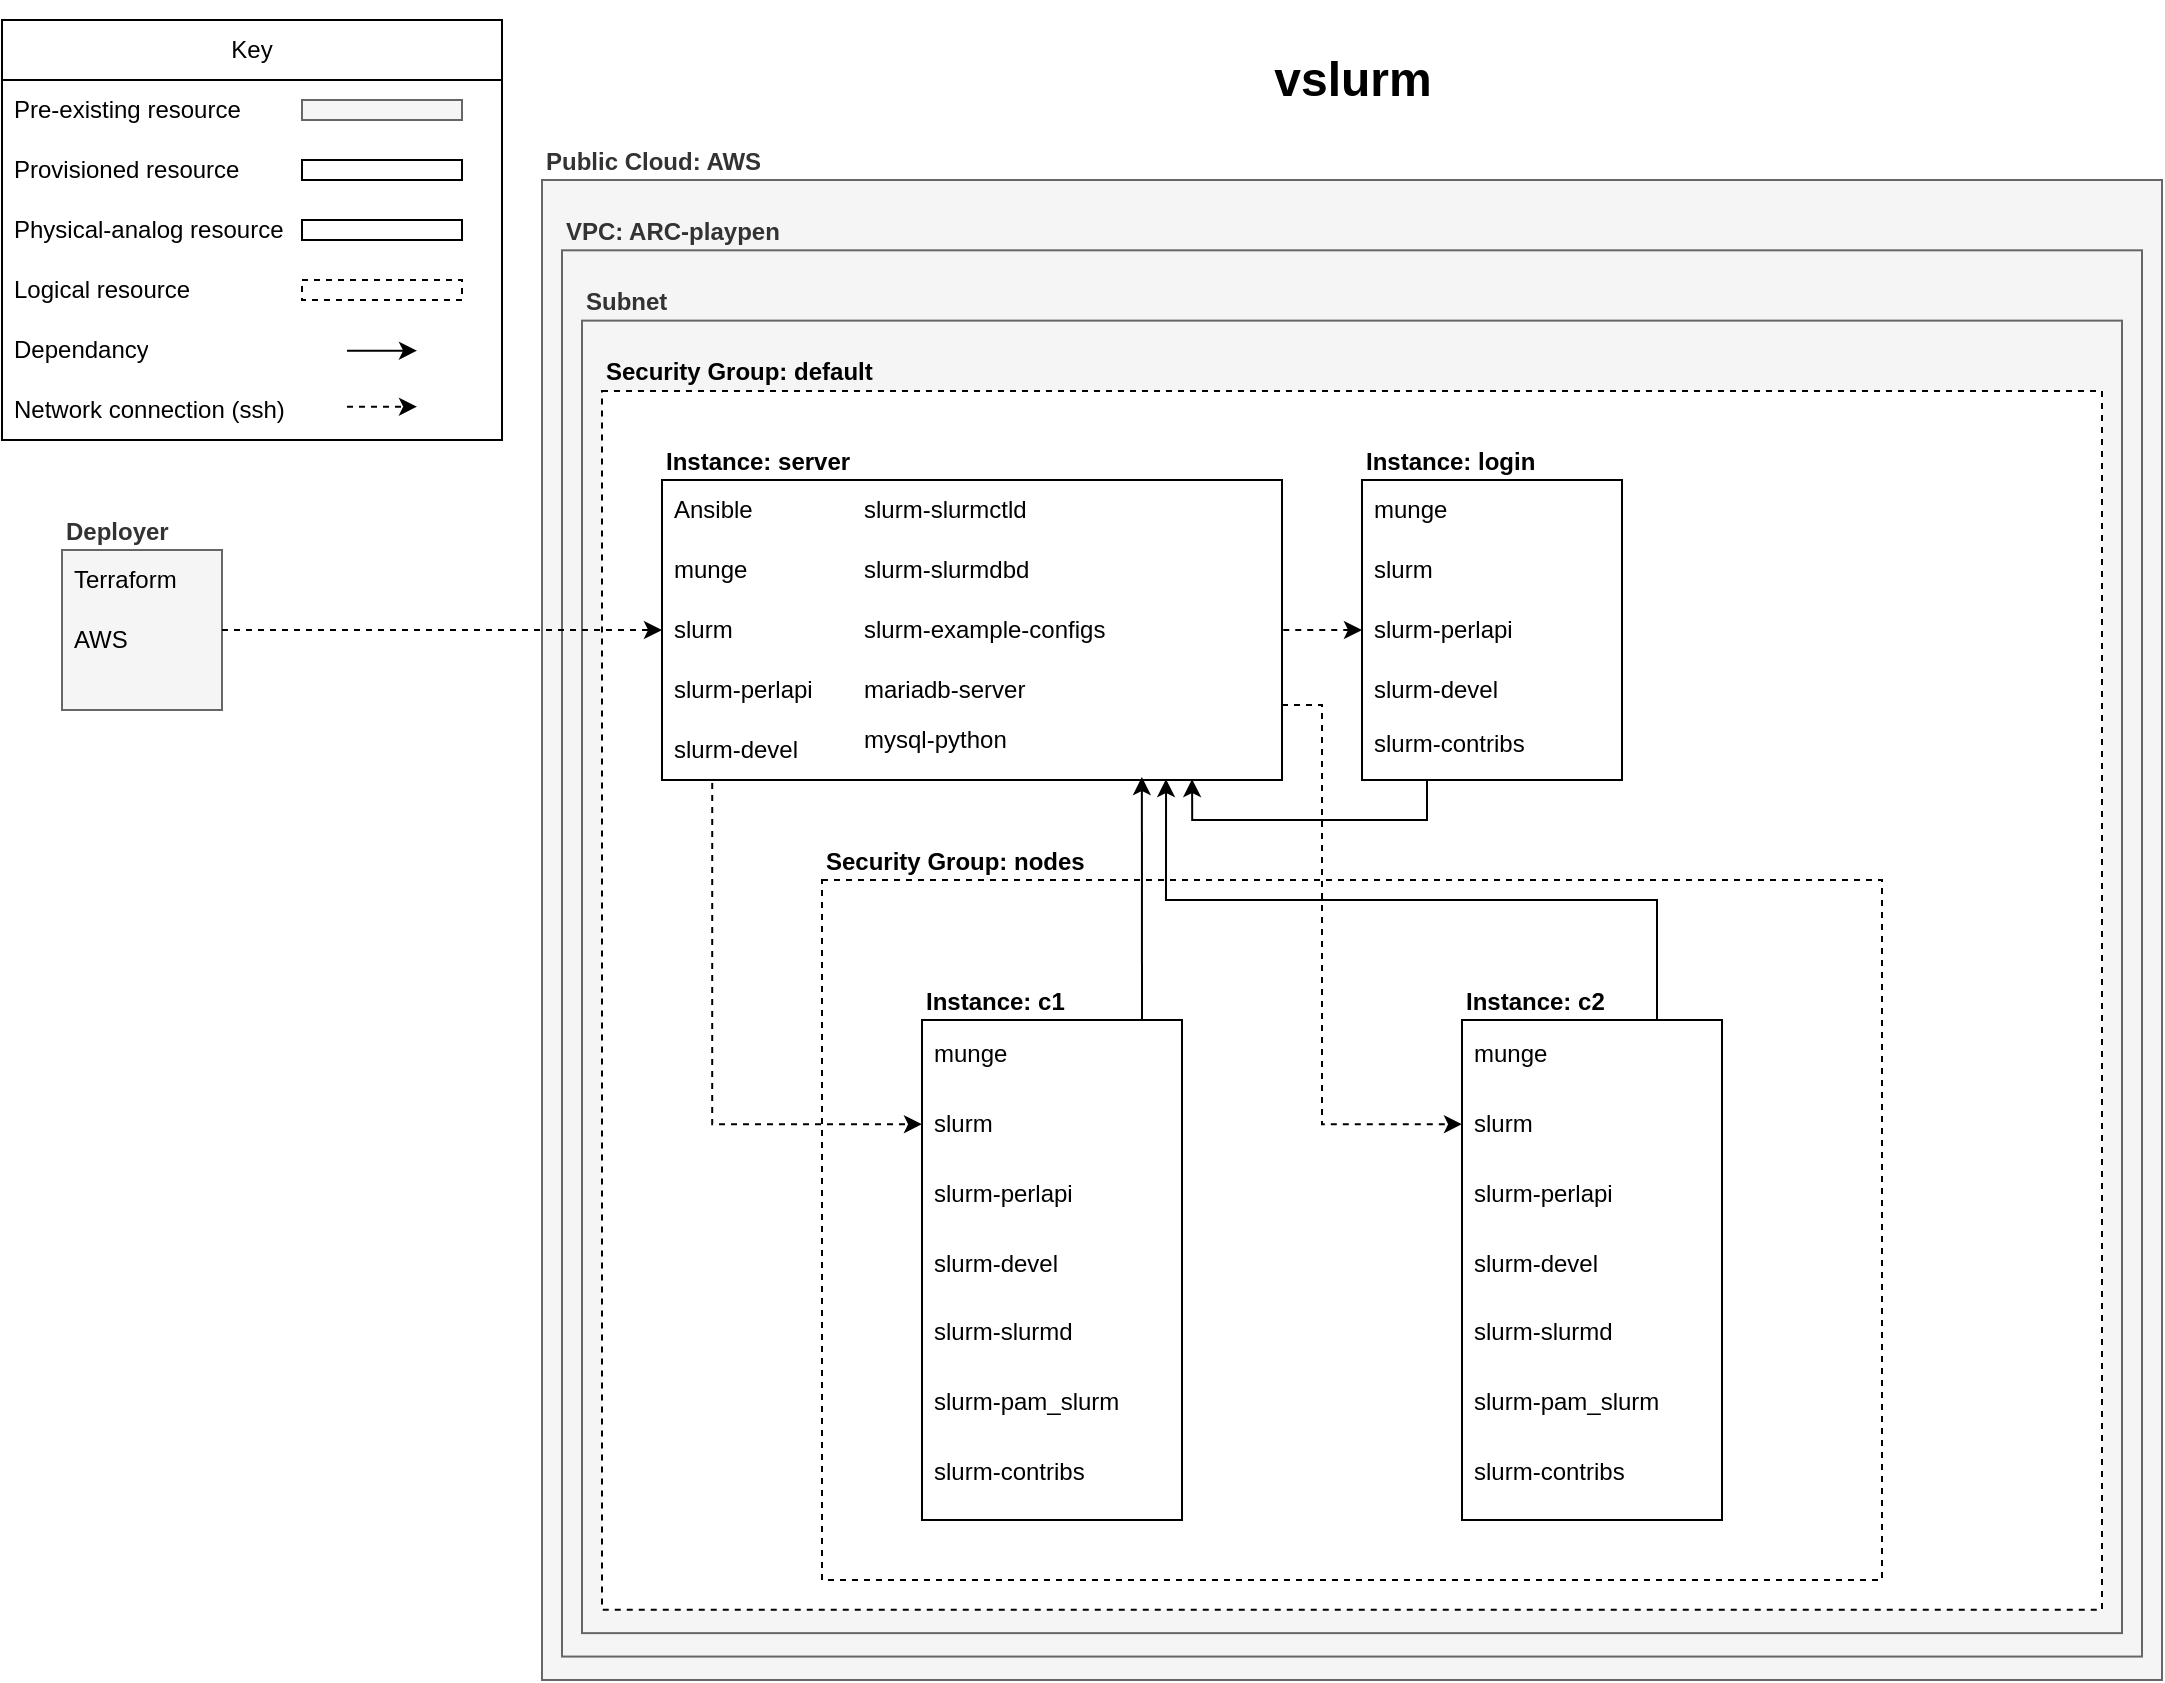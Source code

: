 <mxfile version="21.6.8" type="device" pages="2">
  <diagram id="R2lEEEUBdFMjLlhIrx00" name="terraform-aws-vslurm">
    <mxGraphModel dx="954" dy="699" grid="1" gridSize="10" guides="1" tooltips="1" connect="1" arrows="1" fold="1" page="1" pageScale="1" pageWidth="1100" pageHeight="850" background="#ffffff" math="0" shadow="0" extFonts="Permanent Marker^https://fonts.googleapis.com/css?family=Permanent+Marker">
      <root>
        <mxCell id="0" />
        <mxCell id="1" parent="0" />
        <mxCell id="lVdJ5okyVaeWlHZviQlS-67" value="" style="group;movable=0;resizable=0;rotatable=0;deletable=0;editable=0;locked=1;connectable=0;" parent="1" vertex="1" connectable="0">
          <mxGeometry x="280" y="90" width="810" height="750" as="geometry" />
        </mxCell>
        <mxCell id="lVdJ5okyVaeWlHZviQlS-30" value="Public Cloud: AWS" style="text;html=1;strokeColor=#666666;fillColor=#f5f5f5;align=left;verticalAlign=bottom;whiteSpace=wrap;rounded=0;fontStyle=1;fontColor=#333333;labelPosition=center;verticalLabelPosition=top;" parent="lVdJ5okyVaeWlHZviQlS-67" vertex="1">
          <mxGeometry width="810" height="750" as="geometry" />
        </mxCell>
        <mxCell id="lVdJ5okyVaeWlHZviQlS-31" value="VPC: ARC-playpen" style="text;html=1;strokeColor=#666666;fillColor=#f5f5f5;align=left;verticalAlign=bottom;whiteSpace=wrap;rounded=0;fontStyle=1;fontColor=#333333;labelPosition=center;verticalLabelPosition=top;" parent="lVdJ5okyVaeWlHZviQlS-67" vertex="1">
          <mxGeometry x="10" y="35.156" width="790" height="703.125" as="geometry" />
        </mxCell>
        <mxCell id="lVdJ5okyVaeWlHZviQlS-32" value="Subnet" style="text;html=1;strokeColor=#666666;fillColor=#f5f5f5;align=left;verticalAlign=bottom;whiteSpace=wrap;rounded=0;fontStyle=1;fontColor=#333333;labelPosition=center;verticalLabelPosition=top;" parent="lVdJ5okyVaeWlHZviQlS-67" vertex="1">
          <mxGeometry x="20" y="70.312" width="770" height="656.25" as="geometry" />
        </mxCell>
        <mxCell id="lVdJ5okyVaeWlHZviQlS-33" value="Security Group: default" style="text;html=1;align=left;verticalAlign=bottom;whiteSpace=wrap;rounded=0;fontStyle=1;labelPosition=center;verticalLabelPosition=top;strokeColor=default;fillColor=default;dashed=1;" parent="lVdJ5okyVaeWlHZviQlS-67" vertex="1">
          <mxGeometry x="30" y="105.469" width="750" height="609.375" as="geometry" />
        </mxCell>
        <mxCell id="lVdJ5okyVaeWlHZviQlS-16" value="Key" style="swimlane;fontStyle=0;childLayout=stackLayout;horizontal=1;startSize=30;horizontalStack=0;resizeParent=1;resizeParentMax=0;resizeLast=0;collapsible=1;marginBottom=0;whiteSpace=wrap;html=1;movable=1;resizable=1;rotatable=1;deletable=1;editable=1;locked=0;connectable=1;" parent="1" vertex="1">
          <mxGeometry x="10" y="10" width="250" height="210" as="geometry" />
        </mxCell>
        <mxCell id="lVdJ5okyVaeWlHZviQlS-17" value="Pre-existing resource" style="text;strokeColor=none;fillColor=none;align=left;verticalAlign=middle;spacingLeft=4;spacingRight=4;overflow=hidden;points=[[0,0.5],[1,0.5]];portConstraint=eastwest;rotatable=1;whiteSpace=wrap;html=1;movable=1;resizable=1;deletable=1;editable=1;locked=0;connectable=1;" parent="lVdJ5okyVaeWlHZviQlS-16" vertex="1">
          <mxGeometry y="30" width="250" height="30" as="geometry" />
        </mxCell>
        <mxCell id="lVdJ5okyVaeWlHZviQlS-18" value="Provisioned resource" style="text;strokeColor=none;fillColor=none;align=left;verticalAlign=middle;spacingLeft=4;spacingRight=4;overflow=hidden;points=[[0,0.5],[1,0.5]];portConstraint=eastwest;rotatable=1;whiteSpace=wrap;html=1;movable=1;resizable=1;deletable=1;editable=1;locked=0;connectable=1;" parent="lVdJ5okyVaeWlHZviQlS-16" vertex="1">
          <mxGeometry y="60" width="250" height="30" as="geometry" />
        </mxCell>
        <mxCell id="lVdJ5okyVaeWlHZviQlS-39" value="Physical-analog resource" style="text;strokeColor=none;fillColor=none;align=left;verticalAlign=middle;spacingLeft=4;spacingRight=4;overflow=hidden;points=[[0,0.5],[1,0.5]];portConstraint=eastwest;rotatable=0;whiteSpace=wrap;html=1;" parent="lVdJ5okyVaeWlHZviQlS-16" vertex="1">
          <mxGeometry y="90" width="250" height="30" as="geometry" />
        </mxCell>
        <mxCell id="lVdJ5okyVaeWlHZviQlS-40" value="Logical resource" style="text;strokeColor=none;fillColor=none;align=left;verticalAlign=middle;spacingLeft=4;spacingRight=4;overflow=hidden;points=[[0,0.5],[1,0.5]];portConstraint=eastwest;rotatable=0;whiteSpace=wrap;html=1;" parent="lVdJ5okyVaeWlHZviQlS-16" vertex="1">
          <mxGeometry y="120" width="250" height="30" as="geometry" />
        </mxCell>
        <mxCell id="lVdJ5okyVaeWlHZviQlS-19" value="Dependancy" style="text;strokeColor=none;fillColor=none;align=left;verticalAlign=middle;spacingLeft=4;spacingRight=4;overflow=hidden;points=[[0,0.5],[1,0.5]];portConstraint=eastwest;rotatable=1;whiteSpace=wrap;html=1;movable=1;resizable=1;deletable=1;editable=1;locked=0;connectable=1;" parent="lVdJ5okyVaeWlHZviQlS-16" vertex="1">
          <mxGeometry y="150" width="250" height="30" as="geometry" />
        </mxCell>
        <mxCell id="lVdJ5okyVaeWlHZviQlS-20" value="Network connection (ssh)" style="text;strokeColor=none;fillColor=none;align=left;verticalAlign=middle;spacingLeft=4;spacingRight=4;overflow=hidden;points=[[0,0.5],[1,0.5]];portConstraint=eastwest;rotatable=1;whiteSpace=wrap;html=1;movable=1;resizable=1;deletable=1;editable=1;locked=0;connectable=1;" parent="lVdJ5okyVaeWlHZviQlS-16" vertex="1">
          <mxGeometry y="180" width="250" height="30" as="geometry" />
        </mxCell>
        <mxCell id="lVdJ5okyVaeWlHZviQlS-26" value="" style="rounded=0;whiteSpace=wrap;html=1;fillColor=#f5f5f5;fontColor=#333333;strokeColor=#666666;movable=1;resizable=1;rotatable=1;deletable=1;editable=1;locked=0;connectable=1;" parent="1" vertex="1">
          <mxGeometry x="160" y="50" width="80" height="10" as="geometry" />
        </mxCell>
        <mxCell id="lVdJ5okyVaeWlHZviQlS-27" value="" style="rounded=0;whiteSpace=wrap;html=1;movable=1;resizable=1;rotatable=1;deletable=1;editable=1;locked=0;connectable=1;" parent="1" vertex="1">
          <mxGeometry x="160" y="80" width="80" height="10" as="geometry" />
        </mxCell>
        <mxCell id="lVdJ5okyVaeWlHZviQlS-28" value="" style="endArrow=classic;html=1;rounded=0;movable=1;resizable=1;rotatable=1;deletable=1;editable=1;locked=0;connectable=1;" parent="1" edge="1">
          <mxGeometry width="50" height="50" relative="1" as="geometry">
            <mxPoint x="182.5" y="175.33" as="sourcePoint" />
            <mxPoint x="217.5" y="175.33" as="targetPoint" />
          </mxGeometry>
        </mxCell>
        <mxCell id="lVdJ5okyVaeWlHZviQlS-29" value="" style="endArrow=classic;html=1;rounded=0;dashed=1;movable=1;resizable=1;rotatable=1;deletable=1;editable=1;locked=0;connectable=1;" parent="1" edge="1">
          <mxGeometry width="50" height="50" relative="1" as="geometry">
            <mxPoint x="182.5" y="203.33" as="sourcePoint" />
            <mxPoint x="217.5" y="203.33" as="targetPoint" />
          </mxGeometry>
        </mxCell>
        <mxCell id="lVdJ5okyVaeWlHZviQlS-34" value="&lt;h1&gt;&lt;font&gt;vslurm&lt;/font&gt;&lt;/h1&gt;" style="text;html=1;align=center;verticalAlign=middle;resizable=0;points=[];autosize=1;strokeColor=none;fillColor=none;fontFamily=Helvetica;" parent="1" vertex="1">
          <mxGeometry x="630" width="110" height="80" as="geometry" />
        </mxCell>
        <mxCell id="lVdJ5okyVaeWlHZviQlS-42" value="" style="rounded=0;whiteSpace=wrap;html=1;movable=1;resizable=1;rotatable=1;deletable=1;editable=1;locked=0;connectable=1;" parent="1" vertex="1">
          <mxGeometry x="160" y="110" width="80" height="10" as="geometry" />
        </mxCell>
        <mxCell id="lVdJ5okyVaeWlHZviQlS-43" value="" style="rounded=0;whiteSpace=wrap;html=1;movable=1;resizable=1;rotatable=1;deletable=1;editable=1;locked=0;connectable=1;dashed=1;" parent="1" vertex="1">
          <mxGeometry x="160" y="140" width="80" height="10" as="geometry" />
        </mxCell>
        <mxCell id="lVdJ5okyVaeWlHZviQlS-36" value="Security Group: nodes" style="text;html=1;align=left;verticalAlign=bottom;whiteSpace=wrap;rounded=0;fontStyle=1;labelPosition=center;verticalLabelPosition=top;strokeColor=default;fillColor=default;dashed=1;" parent="1" vertex="1">
          <mxGeometry x="420" y="440" width="530" height="350" as="geometry" />
        </mxCell>
        <mxCell id="lVdJ5okyVaeWlHZviQlS-58" style="edgeStyle=orthogonalEdgeStyle;rounded=0;orthogonalLoop=1;jettySize=auto;html=1;exitX=0.081;exitY=1.01;exitDx=0;exitDy=0;entryX=0;entryY=0.5;entryDx=0;entryDy=0;exitPerimeter=0;startArrow=none;startFill=0;dashed=1;endArrow=classic;endFill=1;" parent="1" source="lVdJ5okyVaeWlHZviQlS-44" target="lVdJ5okyVaeWlHZviQlS-99" edge="1">
          <mxGeometry relative="1" as="geometry">
            <mxPoint x="485" y="625" as="targetPoint" />
          </mxGeometry>
        </mxCell>
        <mxCell id="lVdJ5okyVaeWlHZviQlS-62" style="edgeStyle=orthogonalEdgeStyle;rounded=0;orthogonalLoop=1;jettySize=auto;html=1;exitX=1;exitY=0.75;exitDx=0;exitDy=0;dashed=1;entryX=0;entryY=0.5;entryDx=0;entryDy=0;" parent="1" source="lVdJ5okyVaeWlHZviQlS-44" target="lVdJ5okyVaeWlHZviQlS-76" edge="1">
          <mxGeometry relative="1" as="geometry">
            <Array as="points">
              <mxPoint x="670" y="353" />
              <mxPoint x="670" y="562" />
            </Array>
          </mxGeometry>
        </mxCell>
        <mxCell id="lVdJ5okyVaeWlHZviQlS-44" value="Instance: server" style="text;html=1;align=left;verticalAlign=bottom;whiteSpace=wrap;rounded=0;fontStyle=1;labelPosition=center;verticalLabelPosition=top;strokeColor=default;fillColor=default;" parent="1" vertex="1">
          <mxGeometry x="340" y="240" width="310" height="150" as="geometry" />
        </mxCell>
        <mxCell id="lVdJ5okyVaeWlHZviQlS-57" style="edgeStyle=orthogonalEdgeStyle;rounded=0;orthogonalLoop=1;jettySize=auto;html=1;exitX=0;exitY=0.5;exitDx=0;exitDy=0;entryX=1;entryY=0.5;entryDx=0;entryDy=0;dashed=1;startArrow=classic;startFill=1;endArrow=none;endFill=0;" parent="1" source="lVdJ5okyVaeWlHZviQlS-45" target="lVdJ5okyVaeWlHZviQlS-44" edge="1">
          <mxGeometry relative="1" as="geometry" />
        </mxCell>
        <mxCell id="lVdJ5okyVaeWlHZviQlS-65" style="edgeStyle=orthogonalEdgeStyle;rounded=0;orthogonalLoop=1;jettySize=auto;html=1;exitX=0.25;exitY=1;exitDx=0;exitDy=0;entryX=0.855;entryY=0.997;entryDx=0;entryDy=0;entryPerimeter=0;" parent="1" source="lVdJ5okyVaeWlHZviQlS-45" target="lVdJ5okyVaeWlHZviQlS-44" edge="1">
          <mxGeometry relative="1" as="geometry" />
        </mxCell>
        <mxCell id="lVdJ5okyVaeWlHZviQlS-45" value="Instance: login" style="text;html=1;align=left;verticalAlign=bottom;whiteSpace=wrap;rounded=0;fontStyle=1;labelPosition=center;verticalLabelPosition=top;strokeColor=default;fillColor=default;" parent="1" vertex="1">
          <mxGeometry x="690" y="240" width="130" height="150" as="geometry" />
        </mxCell>
        <mxCell id="lVdJ5okyVaeWlHZviQlS-60" style="edgeStyle=orthogonalEdgeStyle;rounded=0;orthogonalLoop=1;jettySize=auto;html=1;exitX=0.75;exitY=0;exitDx=0;exitDy=0;entryX=0.813;entryY=0.997;entryDx=0;entryDy=0;entryPerimeter=0;" parent="1" source="lVdJ5okyVaeWlHZviQlS-47" target="lVdJ5okyVaeWlHZviQlS-44" edge="1">
          <mxGeometry relative="1" as="geometry" />
        </mxCell>
        <mxCell id="lVdJ5okyVaeWlHZviQlS-15" value="Deployer" style="text;html=1;strokeColor=#666666;fillColor=#f5f5f5;align=left;verticalAlign=bottom;whiteSpace=wrap;rounded=0;fontStyle=1;fontColor=#333333;labelPosition=center;verticalLabelPosition=top;" parent="1" vertex="1">
          <mxGeometry x="40" y="275" width="80" height="80" as="geometry" />
        </mxCell>
        <mxCell id="lVdJ5okyVaeWlHZviQlS-54" style="edgeStyle=orthogonalEdgeStyle;rounded=0;orthogonalLoop=1;jettySize=auto;html=1;exitX=1;exitY=0.5;exitDx=0;exitDy=0;entryX=0;entryY=0.5;entryDx=0;entryDy=0;dashed=1;" parent="1" source="lVdJ5okyVaeWlHZviQlS-15" target="lVdJ5okyVaeWlHZviQlS-44" edge="1">
          <mxGeometry relative="1" as="geometry" />
        </mxCell>
        <mxCell id="lVdJ5okyVaeWlHZviQlS-35" value="Terraform" style="text;strokeColor=none;fillColor=none;align=left;verticalAlign=middle;spacingLeft=4;spacingRight=4;overflow=hidden;points=[[0,0.5],[1,0.5]];portConstraint=eastwest;rotatable=0;whiteSpace=wrap;html=1;" parent="1" vertex="1">
          <mxGeometry x="40" y="275" width="80" height="30" as="geometry" />
        </mxCell>
        <mxCell id="lVdJ5okyVaeWlHZviQlS-66" value="AWS" style="text;strokeColor=none;fillColor=none;align=left;verticalAlign=middle;spacingLeft=4;spacingRight=4;overflow=hidden;points=[[0,0.5],[1,0.5]];portConstraint=eastwest;rotatable=0;whiteSpace=wrap;html=1;" parent="1" vertex="1">
          <mxGeometry x="40" y="305" width="80" height="30" as="geometry" />
        </mxCell>
        <mxCell id="lVdJ5okyVaeWlHZviQlS-73" value="slurm" style="text;strokeColor=none;fillColor=none;align=left;verticalAlign=middle;spacingLeft=4;spacingRight=4;overflow=hidden;points=[[0,0.5],[1,0.5]];portConstraint=eastwest;rotatable=0;whiteSpace=wrap;html=1;" parent="1" vertex="1">
          <mxGeometry x="690" y="270" width="90" height="30" as="geometry" />
        </mxCell>
        <mxCell id="lVdJ5okyVaeWlHZviQlS-74" value="slurm-perlapi" style="text;strokeColor=none;fillColor=none;align=left;verticalAlign=middle;spacingLeft=4;spacingRight=4;overflow=hidden;points=[[0,0.5],[1,0.5]];portConstraint=eastwest;rotatable=0;whiteSpace=wrap;html=1;" parent="1" vertex="1">
          <mxGeometry x="690" y="300" width="90" height="30" as="geometry" />
        </mxCell>
        <mxCell id="lVdJ5okyVaeWlHZviQlS-75" value="slurm-devel" style="text;strokeColor=none;fillColor=none;align=left;verticalAlign=middle;spacingLeft=4;spacingRight=4;overflow=hidden;points=[[0,0.5],[1,0.5]];portConstraint=eastwest;rotatable=0;whiteSpace=wrap;html=1;" parent="1" vertex="1">
          <mxGeometry x="690" y="330" width="90" height="30" as="geometry" />
        </mxCell>
        <mxCell id="lVdJ5okyVaeWlHZviQlS-82" value="slurm-slurmctld" style="text;strokeColor=none;fillColor=none;align=left;verticalAlign=middle;spacingLeft=4;spacingRight=4;overflow=hidden;points=[[0,0.5],[1,0.5]];portConstraint=eastwest;rotatable=0;whiteSpace=wrap;html=1;" parent="1" vertex="1">
          <mxGeometry x="435" y="240" width="120" height="30" as="geometry" />
        </mxCell>
        <mxCell id="lVdJ5okyVaeWlHZviQlS-83" value="slurm-slurmdbd" style="text;strokeColor=none;fillColor=none;align=left;verticalAlign=middle;spacingLeft=4;spacingRight=4;overflow=hidden;points=[[0,0.5],[1,0.5]];portConstraint=eastwest;rotatable=0;whiteSpace=wrap;html=1;" parent="1" vertex="1">
          <mxGeometry x="435" y="270" width="120" height="30" as="geometry" />
        </mxCell>
        <mxCell id="lVdJ5okyVaeWlHZviQlS-68" value="Ansible" style="text;strokeColor=none;fillColor=none;align=left;verticalAlign=middle;spacingLeft=4;spacingRight=4;overflow=hidden;points=[[0,0.5],[1,0.5]];portConstraint=eastwest;rotatable=0;whiteSpace=wrap;html=1;" parent="1" vertex="1">
          <mxGeometry x="340" y="240" width="90" height="30" as="geometry" />
        </mxCell>
        <mxCell id="lVdJ5okyVaeWlHZviQlS-69" value="slurm" style="text;strokeColor=none;fillColor=none;align=left;verticalAlign=middle;spacingLeft=4;spacingRight=4;overflow=hidden;points=[[0,0.5],[1,0.5]];portConstraint=eastwest;rotatable=0;whiteSpace=wrap;html=1;" parent="1" vertex="1">
          <mxGeometry x="340" y="300" width="90" height="30" as="geometry" />
        </mxCell>
        <mxCell id="lVdJ5okyVaeWlHZviQlS-70" value="slurm-perlapi" style="text;strokeColor=none;fillColor=none;align=left;verticalAlign=middle;spacingLeft=4;spacingRight=4;overflow=hidden;points=[[0,0.5],[1,0.5]];portConstraint=eastwest;rotatable=0;whiteSpace=wrap;html=1;" parent="1" vertex="1">
          <mxGeometry x="340" y="330" width="90" height="30" as="geometry" />
        </mxCell>
        <mxCell id="lVdJ5okyVaeWlHZviQlS-71" value="slurm-devel" style="text;strokeColor=none;fillColor=none;align=left;verticalAlign=middle;spacingLeft=4;spacingRight=4;overflow=hidden;points=[[0,0.5],[1,0.5]];portConstraint=eastwest;rotatable=0;whiteSpace=wrap;html=1;" parent="1" vertex="1">
          <mxGeometry x="340" y="360" width="90" height="30" as="geometry" />
        </mxCell>
        <mxCell id="lVdJ5okyVaeWlHZviQlS-84" value="slurm-example-configs" style="text;strokeColor=none;fillColor=none;align=left;verticalAlign=middle;spacingLeft=4;spacingRight=4;overflow=hidden;points=[[0,0.5],[1,0.5]];portConstraint=eastwest;rotatable=0;whiteSpace=wrap;html=1;" parent="1" vertex="1">
          <mxGeometry x="435" y="300" width="135" height="30" as="geometry" />
        </mxCell>
        <mxCell id="lVdJ5okyVaeWlHZviQlS-94" value="" style="group" parent="1" vertex="1" connectable="0">
          <mxGeometry x="740" y="510" width="130" height="250" as="geometry" />
        </mxCell>
        <mxCell id="lVdJ5okyVaeWlHZviQlS-47" value="Instance: c2" style="text;html=1;align=left;verticalAlign=bottom;whiteSpace=wrap;rounded=0;fontStyle=1;labelPosition=center;verticalLabelPosition=top;strokeColor=default;fillColor=default;" parent="lVdJ5okyVaeWlHZviQlS-94" vertex="1">
          <mxGeometry width="130" height="250" as="geometry" />
        </mxCell>
        <mxCell id="lVdJ5okyVaeWlHZviQlS-93" value="" style="group" parent="lVdJ5okyVaeWlHZviQlS-94" vertex="1" connectable="0">
          <mxGeometry width="105" height="243.161" as="geometry" />
        </mxCell>
        <mxCell id="lVdJ5okyVaeWlHZviQlS-92" value="munge" style="text;strokeColor=none;fillColor=none;align=left;verticalAlign=middle;spacingLeft=4;spacingRight=4;overflow=hidden;points=[[0,0.5],[1,0.5]];portConstraint=eastwest;rotatable=0;whiteSpace=wrap;html=1;" parent="lVdJ5okyVaeWlHZviQlS-93" vertex="1">
          <mxGeometry width="90" height="34.737" as="geometry" />
        </mxCell>
        <mxCell id="lVdJ5okyVaeWlHZviQlS-76" value="slurm" style="text;strokeColor=none;fillColor=none;align=left;verticalAlign=middle;spacingLeft=4;spacingRight=4;overflow=hidden;points=[[0,0.5],[1,0.5]];portConstraint=eastwest;rotatable=0;whiteSpace=wrap;html=1;" parent="lVdJ5okyVaeWlHZviQlS-93" vertex="1">
          <mxGeometry y="34.74" width="90" height="34.737" as="geometry" />
        </mxCell>
        <mxCell id="lVdJ5okyVaeWlHZviQlS-77" value="slurm-perlapi" style="text;strokeColor=none;fillColor=none;align=left;verticalAlign=middle;spacingLeft=4;spacingRight=4;overflow=hidden;points=[[0,0.5],[1,0.5]];portConstraint=eastwest;rotatable=0;whiteSpace=wrap;html=1;" parent="lVdJ5okyVaeWlHZviQlS-93" vertex="1">
          <mxGeometry y="69.477" width="90" height="34.737" as="geometry" />
        </mxCell>
        <mxCell id="lVdJ5okyVaeWlHZviQlS-78" value="slurm-devel" style="text;strokeColor=none;fillColor=none;align=left;verticalAlign=middle;spacingLeft=4;spacingRight=4;overflow=hidden;points=[[0,0.5],[1,0.5]];portConstraint=eastwest;rotatable=0;whiteSpace=wrap;html=1;" parent="lVdJ5okyVaeWlHZviQlS-93" vertex="1">
          <mxGeometry y="104.214" width="90" height="34.737" as="geometry" />
        </mxCell>
        <mxCell id="lVdJ5okyVaeWlHZviQlS-88" value="slurm-slurmd" style="text;strokeColor=none;fillColor=none;align=left;verticalAlign=middle;spacingLeft=4;spacingRight=4;overflow=hidden;points=[[0,0.5],[1,0.5]];portConstraint=eastwest;rotatable=0;whiteSpace=wrap;html=1;" parent="lVdJ5okyVaeWlHZviQlS-93" vertex="1">
          <mxGeometry y="138.951" width="90" height="34.737" as="geometry" />
        </mxCell>
        <mxCell id="lVdJ5okyVaeWlHZviQlS-89" value="slurm-pam_slurm" style="text;strokeColor=none;fillColor=none;align=left;verticalAlign=middle;spacingLeft=4;spacingRight=4;overflow=hidden;points=[[0,0.5],[1,0.5]];portConstraint=eastwest;rotatable=0;whiteSpace=wrap;html=1;" parent="lVdJ5okyVaeWlHZviQlS-93" vertex="1">
          <mxGeometry y="173.687" width="105" height="34.737" as="geometry" />
        </mxCell>
        <mxCell id="lVdJ5okyVaeWlHZviQlS-90" value="slurm-contribs" style="text;strokeColor=none;fillColor=none;align=left;verticalAlign=middle;spacingLeft=4;spacingRight=4;overflow=hidden;points=[[0,0.5],[1,0.5]];portConstraint=eastwest;rotatable=0;whiteSpace=wrap;html=1;" parent="lVdJ5okyVaeWlHZviQlS-93" vertex="1">
          <mxGeometry y="208.424" width="90" height="34.737" as="geometry" />
        </mxCell>
        <mxCell id="lVdJ5okyVaeWlHZviQlS-95" value="" style="group" parent="1" vertex="1" connectable="0">
          <mxGeometry x="470" y="510" width="130" height="250" as="geometry" />
        </mxCell>
        <mxCell id="lVdJ5okyVaeWlHZviQlS-96" value="Instance: c1" style="text;html=1;align=left;verticalAlign=bottom;whiteSpace=wrap;rounded=0;fontStyle=1;labelPosition=center;verticalLabelPosition=top;strokeColor=default;fillColor=default;" parent="lVdJ5okyVaeWlHZviQlS-95" vertex="1">
          <mxGeometry width="130" height="250" as="geometry" />
        </mxCell>
        <mxCell id="lVdJ5okyVaeWlHZviQlS-97" value="" style="group" parent="lVdJ5okyVaeWlHZviQlS-95" vertex="1" connectable="0">
          <mxGeometry width="105" height="243.161" as="geometry" />
        </mxCell>
        <mxCell id="lVdJ5okyVaeWlHZviQlS-98" value="munge" style="text;strokeColor=none;fillColor=none;align=left;verticalAlign=middle;spacingLeft=4;spacingRight=4;overflow=hidden;points=[[0,0.5],[1,0.5]];portConstraint=eastwest;rotatable=0;whiteSpace=wrap;html=1;" parent="lVdJ5okyVaeWlHZviQlS-97" vertex="1">
          <mxGeometry width="90" height="34.737" as="geometry" />
        </mxCell>
        <mxCell id="lVdJ5okyVaeWlHZviQlS-99" value="slurm" style="text;strokeColor=none;fillColor=none;align=left;verticalAlign=middle;spacingLeft=4;spacingRight=4;overflow=hidden;points=[[0,0.5],[1,0.5]];portConstraint=eastwest;rotatable=0;whiteSpace=wrap;html=1;" parent="lVdJ5okyVaeWlHZviQlS-97" vertex="1">
          <mxGeometry y="34.74" width="90" height="34.737" as="geometry" />
        </mxCell>
        <mxCell id="lVdJ5okyVaeWlHZviQlS-100" value="slurm-perlapi" style="text;strokeColor=none;fillColor=none;align=left;verticalAlign=middle;spacingLeft=4;spacingRight=4;overflow=hidden;points=[[0,0.5],[1,0.5]];portConstraint=eastwest;rotatable=0;whiteSpace=wrap;html=1;" parent="lVdJ5okyVaeWlHZviQlS-97" vertex="1">
          <mxGeometry y="69.477" width="90" height="34.737" as="geometry" />
        </mxCell>
        <mxCell id="lVdJ5okyVaeWlHZviQlS-101" value="slurm-devel" style="text;strokeColor=none;fillColor=none;align=left;verticalAlign=middle;spacingLeft=4;spacingRight=4;overflow=hidden;points=[[0,0.5],[1,0.5]];portConstraint=eastwest;rotatable=0;whiteSpace=wrap;html=1;" parent="lVdJ5okyVaeWlHZviQlS-97" vertex="1">
          <mxGeometry y="104.214" width="90" height="34.737" as="geometry" />
        </mxCell>
        <mxCell id="lVdJ5okyVaeWlHZviQlS-102" value="slurm-slurmd" style="text;strokeColor=none;fillColor=none;align=left;verticalAlign=middle;spacingLeft=4;spacingRight=4;overflow=hidden;points=[[0,0.5],[1,0.5]];portConstraint=eastwest;rotatable=0;whiteSpace=wrap;html=1;" parent="lVdJ5okyVaeWlHZviQlS-97" vertex="1">
          <mxGeometry y="138.951" width="90" height="34.737" as="geometry" />
        </mxCell>
        <mxCell id="lVdJ5okyVaeWlHZviQlS-103" value="slurm-pam_slurm" style="text;strokeColor=none;fillColor=none;align=left;verticalAlign=middle;spacingLeft=4;spacingRight=4;overflow=hidden;points=[[0,0.5],[1,0.5]];portConstraint=eastwest;rotatable=0;whiteSpace=wrap;html=1;" parent="lVdJ5okyVaeWlHZviQlS-97" vertex="1">
          <mxGeometry y="173.687" width="105" height="34.737" as="geometry" />
        </mxCell>
        <mxCell id="lVdJ5okyVaeWlHZviQlS-104" value="slurm-contribs" style="text;strokeColor=none;fillColor=none;align=left;verticalAlign=middle;spacingLeft=4;spacingRight=4;overflow=hidden;points=[[0,0.5],[1,0.5]];portConstraint=eastwest;rotatable=0;whiteSpace=wrap;html=1;" parent="lVdJ5okyVaeWlHZviQlS-97" vertex="1">
          <mxGeometry y="208.424" width="90" height="34.737" as="geometry" />
        </mxCell>
        <mxCell id="lVdJ5okyVaeWlHZviQlS-106" value="" style="endArrow=classic;html=1;rounded=0;entryX=0.774;entryY=0.99;entryDx=0;entryDy=0;entryPerimeter=0;" parent="1" target="lVdJ5okyVaeWlHZviQlS-44" edge="1">
          <mxGeometry width="50" height="50" relative="1" as="geometry">
            <mxPoint x="580" y="510" as="sourcePoint" />
            <mxPoint x="580" y="430" as="targetPoint" />
          </mxGeometry>
        </mxCell>
        <mxCell id="lVdJ5okyVaeWlHZviQlS-107" value="munge" style="text;strokeColor=none;fillColor=none;align=left;verticalAlign=middle;spacingLeft=4;spacingRight=4;overflow=hidden;points=[[0,0.5],[1,0.5]];portConstraint=eastwest;rotatable=0;whiteSpace=wrap;html=1;" parent="1" vertex="1">
          <mxGeometry x="340" y="270" width="90" height="30" as="geometry" />
        </mxCell>
        <mxCell id="lVdJ5okyVaeWlHZviQlS-109" value="munge" style="text;strokeColor=none;fillColor=none;align=left;verticalAlign=middle;spacingLeft=4;spacingRight=4;overflow=hidden;points=[[0,0.5],[1,0.5]];portConstraint=eastwest;rotatable=0;whiteSpace=wrap;html=1;" parent="1" vertex="1">
          <mxGeometry x="690" y="240" width="90" height="30" as="geometry" />
        </mxCell>
        <mxCell id="lVdJ5okyVaeWlHZviQlS-110" value="slurm-contribs" style="text;strokeColor=none;fillColor=none;align=left;verticalAlign=middle;spacingLeft=4;spacingRight=4;overflow=hidden;points=[[0,0.5],[1,0.5]];portConstraint=eastwest;rotatable=0;whiteSpace=wrap;html=1;" parent="1" vertex="1">
          <mxGeometry x="690" y="355.004" width="90" height="34.737" as="geometry" />
        </mxCell>
        <mxCell id="QTY3V2aCVokRJ9KnfugF-1" value="mariadb-server" style="text;strokeColor=none;fillColor=none;align=left;verticalAlign=middle;spacingLeft=4;spacingRight=4;overflow=hidden;points=[[0,0.5],[1,0.5]];portConstraint=eastwest;rotatable=0;whiteSpace=wrap;html=1;" parent="1" vertex="1">
          <mxGeometry x="435" y="330" width="125" height="30" as="geometry" />
        </mxCell>
        <mxCell id="QTY3V2aCVokRJ9KnfugF-2" value="mysql-python" style="text;strokeColor=none;fillColor=none;align=left;verticalAlign=middle;spacingLeft=4;spacingRight=4;overflow=hidden;points=[[0,0.5],[1,0.5]];portConstraint=eastwest;rotatable=0;whiteSpace=wrap;html=1;" parent="1" vertex="1">
          <mxGeometry x="435" y="355" width="125" height="30" as="geometry" />
        </mxCell>
      </root>
    </mxGraphModel>
  </diagram>
  <diagram id="Mh-NZuFpxqoDfIw4QgWs" name="provisioning &amp; config">
    <mxGraphModel dx="954" dy="699" grid="1" gridSize="10" guides="1" tooltips="1" connect="1" arrows="1" fold="1" page="1" pageScale="1" pageWidth="1100" pageHeight="850" math="0" shadow="0">
      <root>
        <mxCell id="0" />
        <mxCell id="1" parent="0" />
        <mxCell id="ZEHUkDTakB8-8wwG7WK7-1" value="terraform" style="swimlane;fontStyle=0;childLayout=stackLayout;horizontal=1;startSize=30;horizontalStack=0;resizeParent=1;resizeParentMax=0;resizeLast=0;collapsible=1;marginBottom=0;whiteSpace=wrap;html=1;" parent="1" vertex="1">
          <mxGeometry x="10" y="10" width="140" height="180" as="geometry" />
        </mxCell>
        <mxCell id="ZEHUkDTakB8-8wwG7WK7-2" value="server:/etc/hosts" style="text;strokeColor=none;fillColor=none;align=left;verticalAlign=middle;spacingLeft=4;spacingRight=4;overflow=hidden;points=[[0,0.5],[1,0.5]];portConstraint=eastwest;rotatable=0;whiteSpace=wrap;html=1;" parent="ZEHUkDTakB8-8wwG7WK7-1" vertex="1">
          <mxGeometry y="30" width="140" height="30" as="geometry" />
        </mxCell>
        <mxCell id="ZEHUkDTakB8-8wwG7WK7-3" value="server:~/ansible/" style="text;strokeColor=none;fillColor=none;align=left;verticalAlign=middle;spacingLeft=4;spacingRight=4;overflow=hidden;points=[[0,0.5],[1,0.5]];portConstraint=eastwest;rotatable=0;whiteSpace=wrap;html=1;" parent="ZEHUkDTakB8-8wwG7WK7-1" vertex="1">
          <mxGeometry y="60" width="140" height="30" as="geometry" />
        </mxCell>
        <mxCell id="ZEHUkDTakB8-8wwG7WK7-4" value="server:/etc/ansible/hosts" style="text;strokeColor=none;fillColor=none;align=left;verticalAlign=middle;spacingLeft=4;spacingRight=4;overflow=hidden;points=[[0,0.5],[1,0.5]];portConstraint=eastwest;rotatable=0;whiteSpace=wrap;html=1;" parent="ZEHUkDTakB8-8wwG7WK7-1" vertex="1">
          <mxGeometry y="90" width="140" height="30" as="geometry" />
        </mxCell>
        <mxCell id="ZEHUkDTakB8-8wwG7WK7-19" value="provide cloud-init user data" style="text;strokeColor=none;fillColor=none;align=left;verticalAlign=middle;spacingLeft=4;spacingRight=4;overflow=hidden;points=[[0,0.5],[1,0.5]];portConstraint=eastwest;rotatable=0;whiteSpace=wrap;html=1;" parent="ZEHUkDTakB8-8wwG7WK7-1" vertex="1">
          <mxGeometry y="120" width="140" height="30" as="geometry" />
        </mxCell>
        <mxCell id="ZEHUkDTakB8-8wwG7WK7-24" value="&lt;i&gt;server:~/slurm/&lt;/i&gt;" style="text;strokeColor=none;fillColor=none;align=left;verticalAlign=middle;spacingLeft=4;spacingRight=4;overflow=hidden;points=[[0,0.5],[1,0.5]];portConstraint=eastwest;rotatable=0;whiteSpace=wrap;html=1;" parent="ZEHUkDTakB8-8wwG7WK7-1" vertex="1">
          <mxGeometry y="150" width="140" height="30" as="geometry" />
        </mxCell>
        <mxCell id="ZEHUkDTakB8-8wwG7WK7-5" value="cloud-init user data" style="swimlane;fontStyle=0;childLayout=stackLayout;horizontal=1;startSize=30;horizontalStack=0;resizeParent=1;resizeParentMax=0;resizeLast=0;collapsible=1;marginBottom=0;whiteSpace=wrap;html=1;" parent="1" vertex="1">
          <mxGeometry x="160" y="10" width="140" height="180" as="geometry">
            <mxRectangle x="310" y="10" width="90" height="30" as="alternateBounds" />
          </mxGeometry>
        </mxCell>
        <mxCell id="ZEHUkDTakB8-8wwG7WK7-7" value="package update, repos, install" style="text;strokeColor=none;fillColor=none;align=left;verticalAlign=middle;spacingLeft=4;spacingRight=4;overflow=hidden;points=[[0,0.5],[1,0.5]];portConstraint=eastwest;rotatable=0;whiteSpace=wrap;html=1;" parent="ZEHUkDTakB8-8wwG7WK7-5" vertex="1">
          <mxGeometry y="30" width="140" height="30" as="geometry" />
        </mxCell>
        <mxCell id="ZEHUkDTakB8-8wwG7WK7-6" value="ssh config" style="text;strokeColor=none;fillColor=none;align=left;verticalAlign=middle;spacingLeft=4;spacingRight=4;overflow=hidden;points=[[0,0.5],[1,0.5]];portConstraint=eastwest;rotatable=0;whiteSpace=wrap;html=1;" parent="ZEHUkDTakB8-8wwG7WK7-5" vertex="1">
          <mxGeometry y="60" width="140" height="30" as="geometry" />
        </mxCell>
        <mxCell id="ZEHUkDTakB8-8wwG7WK7-18" value="ssh key" style="text;strokeColor=none;fillColor=none;align=left;verticalAlign=middle;spacingLeft=4;spacingRight=4;overflow=hidden;points=[[0,0.5],[1,0.5]];portConstraint=eastwest;rotatable=0;whiteSpace=wrap;html=1;" parent="ZEHUkDTakB8-8wwG7WK7-5" vertex="1">
          <mxGeometry y="90" width="140" height="30" as="geometry" />
        </mxCell>
        <mxCell id="ZEHUkDTakB8-8wwG7WK7-8" value="customize prompt" style="text;strokeColor=none;fillColor=none;align=left;verticalAlign=middle;spacingLeft=4;spacingRight=4;overflow=hidden;points=[[0,0.5],[1,0.5]];portConstraint=eastwest;rotatable=0;whiteSpace=wrap;html=1;" parent="ZEHUkDTakB8-8wwG7WK7-5" vertex="1">
          <mxGeometry y="120" width="140" height="30" as="geometry" />
        </mxCell>
        <mxCell id="ZEHUkDTakB8-8wwG7WK7-21" value="run ansible" style="text;strokeColor=none;fillColor=none;align=left;verticalAlign=middle;spacingLeft=4;spacingRight=4;overflow=hidden;points=[[0,0.5],[1,0.5]];portConstraint=eastwest;rotatable=0;whiteSpace=wrap;html=1;fontStyle=2" parent="ZEHUkDTakB8-8wwG7WK7-5" vertex="1">
          <mxGeometry y="150" width="140" height="30" as="geometry" />
        </mxCell>
        <mxCell id="ZEHUkDTakB8-8wwG7WK7-9" value="ansible" style="swimlane;fontStyle=0;childLayout=stackLayout;horizontal=1;startSize=30;horizontalStack=0;resizeParent=1;resizeParentMax=0;resizeLast=0;collapsible=1;marginBottom=0;whiteSpace=wrap;html=1;" parent="1" vertex="1">
          <mxGeometry x="310" y="10" width="140" height="210" as="geometry" />
        </mxCell>
        <mxCell id="ZEHUkDTakB8-8wwG7WK7-10" value="verify packages" style="text;strokeColor=none;fillColor=none;align=left;verticalAlign=middle;spacingLeft=4;spacingRight=4;overflow=hidden;points=[[0,0.5],[1,0.5]];portConstraint=eastwest;rotatable=0;whiteSpace=wrap;html=1;" parent="ZEHUkDTakB8-8wwG7WK7-9" vertex="1">
          <mxGeometry y="30" width="140" height="30" as="geometry" />
        </mxCell>
        <mxCell id="ZEHUkDTakB8-8wwG7WK7-11" value="slurm, munge U &amp;amp; G" style="text;strokeColor=none;fillColor=none;align=left;verticalAlign=middle;spacingLeft=4;spacingRight=4;overflow=hidden;points=[[0,0.5],[1,0.5]];portConstraint=eastwest;rotatable=0;whiteSpace=wrap;html=1;" parent="ZEHUkDTakB8-8wwG7WK7-9" vertex="1">
          <mxGeometry y="60" width="140" height="30" as="geometry" />
        </mxCell>
        <mxCell id="ZEHUkDTakB8-8wwG7WK7-12" value="munge key" style="text;strokeColor=none;fillColor=none;align=left;verticalAlign=middle;spacingLeft=4;spacingRight=4;overflow=hidden;points=[[0,0.5],[1,0.5]];portConstraint=eastwest;rotatable=0;whiteSpace=wrap;html=1;" parent="ZEHUkDTakB8-8wwG7WK7-9" vertex="1">
          <mxGeometry y="90" width="140" height="30" as="geometry" />
        </mxCell>
        <mxCell id="ZEHUkDTakB8-8wwG7WK7-23" value="start munge service" style="text;strokeColor=none;fillColor=none;align=left;verticalAlign=middle;spacingLeft=4;spacingRight=4;overflow=hidden;points=[[0,0.5],[1,0.5]];portConstraint=eastwest;rotatable=0;whiteSpace=wrap;html=1;fontStyle=2" parent="ZEHUkDTakB8-8wwG7WK7-9" vertex="1">
          <mxGeometry y="120" width="140" height="30" as="geometry" />
        </mxCell>
        <mxCell id="ZEHUkDTakB8-8wwG7WK7-25" value="&lt;i&gt;slurm.conf&lt;/i&gt;" style="text;strokeColor=none;fillColor=none;align=left;verticalAlign=middle;spacingLeft=4;spacingRight=4;overflow=hidden;points=[[0,0.5],[1,0.5]];portConstraint=eastwest;rotatable=0;whiteSpace=wrap;html=1;" parent="ZEHUkDTakB8-8wwG7WK7-9" vertex="1">
          <mxGeometry y="150" width="140" height="30" as="geometry" />
        </mxCell>
        <mxCell id="FtwULvRmVDotpPZxr60R-1" value="&lt;i&gt;slurmdb&lt;/i&gt;" style="text;strokeColor=none;fillColor=none;align=left;verticalAlign=middle;spacingLeft=4;spacingRight=4;overflow=hidden;points=[[0,0.5],[1,0.5]];portConstraint=eastwest;rotatable=0;whiteSpace=wrap;html=1;" parent="ZEHUkDTakB8-8wwG7WK7-9" vertex="1">
          <mxGeometry y="180" width="140" height="30" as="geometry" />
        </mxCell>
        <mxCell id="ZEHUkDTakB8-8wwG7WK7-13" value="unassigned" style="swimlane;fontStyle=0;childLayout=stackLayout;horizontal=1;startSize=30;horizontalStack=0;resizeParent=1;resizeParentMax=0;resizeLast=0;collapsible=1;marginBottom=0;whiteSpace=wrap;html=1;" parent="1" vertex="1">
          <mxGeometry x="460" y="10" width="140" height="90" as="geometry" />
        </mxCell>
        <mxCell id="ZEHUkDTakB8-8wwG7WK7-14" value="mariadb" style="text;strokeColor=none;fillColor=none;align=left;verticalAlign=middle;spacingLeft=4;spacingRight=4;overflow=hidden;points=[[0,0.5],[1,0.5]];portConstraint=eastwest;rotatable=0;whiteSpace=wrap;html=1;" parent="ZEHUkDTakB8-8wwG7WK7-13" vertex="1">
          <mxGeometry y="30" width="140" height="30" as="geometry" />
        </mxCell>
        <mxCell id="ZEHUkDTakB8-8wwG7WK7-15" value="sacctmgr" style="text;strokeColor=none;fillColor=none;align=left;verticalAlign=middle;spacingLeft=4;spacingRight=4;overflow=hidden;points=[[0,0.5],[1,0.5]];portConstraint=eastwest;rotatable=0;whiteSpace=wrap;html=1;" parent="ZEHUkDTakB8-8wwG7WK7-13" vertex="1">
          <mxGeometry y="60" width="140" height="30" as="geometry" />
        </mxCell>
      </root>
    </mxGraphModel>
  </diagram>
</mxfile>
